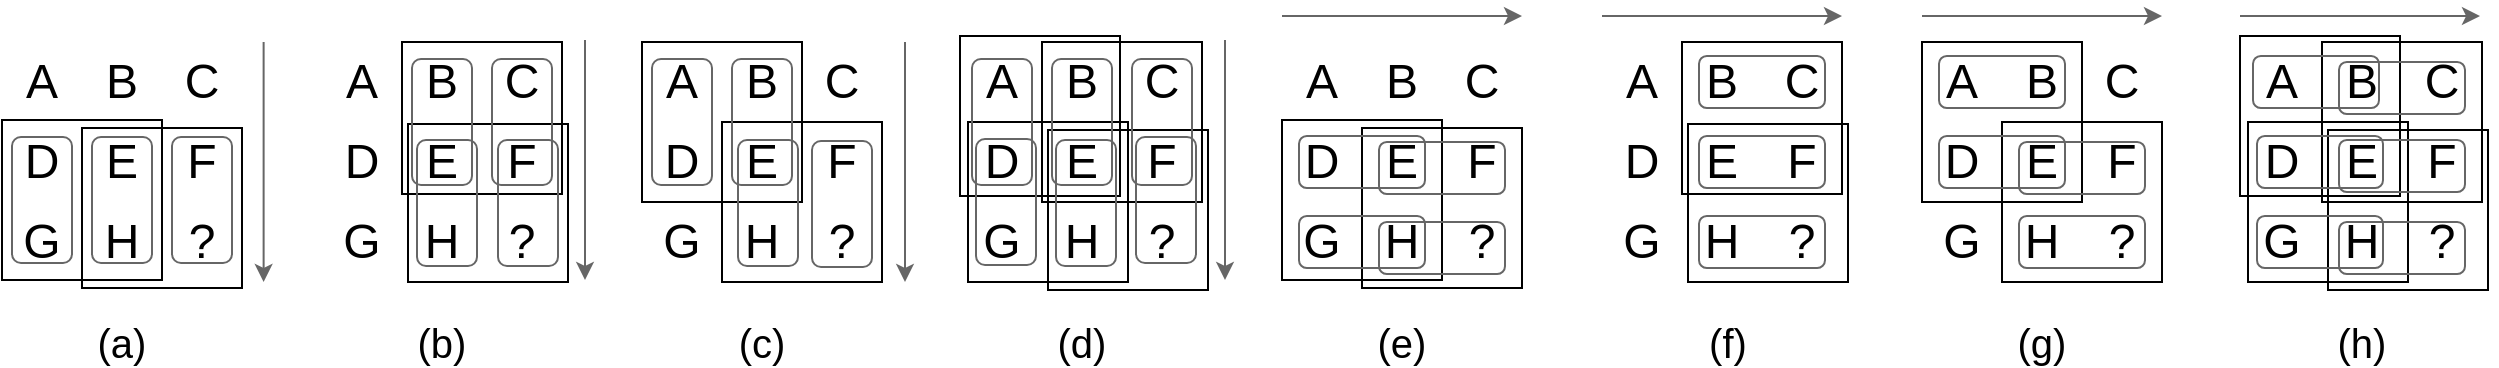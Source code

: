 <mxfile version="12.9.13" type="device"><diagram id="FIgk0ZukeviS5J1ctofV" name="Page-1"><mxGraphModel dx="904" dy="614" grid="1" gridSize="10" guides="1" tooltips="1" connect="1" arrows="1" fold="1" page="1" pageScale="1" pageWidth="827" pageHeight="1169" math="0" shadow="0"><root><mxCell id="0"/><mxCell id="1" parent="0"/><mxCell id="aXizeRaWZDngDxDu109b-54" value="" style="rounded=0;whiteSpace=wrap;html=1;fillColor=none;" parent="1" vertex="1"><mxGeometry x="200" y="283" width="80" height="80" as="geometry"/></mxCell><mxCell id="aXizeRaWZDngDxDu109b-53" value="" style="rounded=0;whiteSpace=wrap;html=1;fillColor=none;" parent="1" vertex="1"><mxGeometry x="160" y="279" width="80" height="80" as="geometry"/></mxCell><mxCell id="aXizeRaWZDngDxDu109b-122" value="" style="rounded=0;whiteSpace=wrap;html=1;fillColor=none;" parent="1" vertex="1"><mxGeometry x="840" y="283" width="80" height="80" as="geometry"/></mxCell><mxCell id="aXizeRaWZDngDxDu109b-121" value="" style="rounded=0;whiteSpace=wrap;html=1;fillColor=none;" parent="1" vertex="1"><mxGeometry x="800" y="279" width="80" height="80" as="geometry"/></mxCell><mxCell id="Hj9UycK8c0MInqdre70B-33" value="&lt;font style=&quot;font-size: 24px&quot;&gt;A&lt;/font&gt;" style="text;html=1;strokeColor=none;fillColor=none;align=center;verticalAlign=middle;whiteSpace=wrap;rounded=0;" parent="1" vertex="1"><mxGeometry x="160" y="240" width="40" height="40" as="geometry"/></mxCell><mxCell id="Hj9UycK8c0MInqdre70B-34" value="&lt;font style=&quot;font-size: 24px&quot;&gt;B&lt;/font&gt;" style="text;html=1;strokeColor=none;fillColor=none;align=center;verticalAlign=middle;whiteSpace=wrap;rounded=0;" parent="1" vertex="1"><mxGeometry x="200" y="240" width="40" height="40" as="geometry"/></mxCell><mxCell id="Hj9UycK8c0MInqdre70B-35" value="&lt;font style=&quot;font-size: 24px&quot;&gt;C&lt;/font&gt;" style="text;html=1;strokeColor=none;fillColor=none;align=center;verticalAlign=middle;whiteSpace=wrap;rounded=0;" parent="1" vertex="1"><mxGeometry x="240" y="240" width="40" height="40" as="geometry"/></mxCell><mxCell id="Hj9UycK8c0MInqdre70B-36" value="&lt;font style=&quot;font-size: 24px&quot;&gt;D&lt;/font&gt;" style="text;html=1;strokeColor=none;fillColor=none;align=center;verticalAlign=middle;whiteSpace=wrap;rounded=0;" parent="1" vertex="1"><mxGeometry x="160" y="280" width="40" height="40" as="geometry"/></mxCell><mxCell id="Hj9UycK8c0MInqdre70B-37" value="&lt;font style=&quot;font-size: 24px&quot;&gt;E&lt;/font&gt;" style="text;html=1;strokeColor=none;fillColor=none;align=center;verticalAlign=middle;whiteSpace=wrap;rounded=0;" parent="1" vertex="1"><mxGeometry x="200" y="280" width="40" height="40" as="geometry"/></mxCell><mxCell id="Hj9UycK8c0MInqdre70B-38" value="&lt;font style=&quot;font-size: 24px&quot;&gt;F&lt;/font&gt;" style="text;html=1;strokeColor=none;fillColor=none;align=center;verticalAlign=middle;whiteSpace=wrap;rounded=0;" parent="1" vertex="1"><mxGeometry x="240" y="280" width="40" height="40" as="geometry"/></mxCell><mxCell id="Hj9UycK8c0MInqdre70B-39" value="&lt;font style=&quot;font-size: 24px&quot;&gt;G&lt;/font&gt;" style="text;html=1;strokeColor=none;fillColor=none;align=center;verticalAlign=middle;whiteSpace=wrap;rounded=0;" parent="1" vertex="1"><mxGeometry x="160" y="320" width="40" height="40" as="geometry"/></mxCell><mxCell id="Hj9UycK8c0MInqdre70B-40" value="&lt;font style=&quot;font-size: 24px&quot;&gt;H&lt;/font&gt;" style="text;html=1;strokeColor=none;fillColor=none;align=center;verticalAlign=middle;whiteSpace=wrap;rounded=0;" parent="1" vertex="1"><mxGeometry x="200" y="320" width="40" height="40" as="geometry"/></mxCell><mxCell id="aXizeRaWZDngDxDu109b-1" value="&lt;font style=&quot;font-size: 24px&quot;&gt;?&lt;/font&gt;" style="text;html=1;strokeColor=none;fillColor=none;align=center;verticalAlign=middle;whiteSpace=wrap;rounded=0;" parent="1" vertex="1"><mxGeometry x="240" y="320" width="40" height="40" as="geometry"/></mxCell><mxCell id="aXizeRaWZDngDxDu109b-2" value="&lt;font style=&quot;font-size: 24px&quot;&gt;A&lt;/font&gt;" style="text;html=1;strokeColor=none;fillColor=none;align=center;verticalAlign=middle;whiteSpace=wrap;rounded=0;" parent="1" vertex="1"><mxGeometry x="320" y="240" width="40" height="40" as="geometry"/></mxCell><mxCell id="aXizeRaWZDngDxDu109b-3" value="&lt;font style=&quot;font-size: 24px&quot;&gt;B&lt;/font&gt;" style="text;html=1;strokeColor=none;fillColor=none;align=center;verticalAlign=middle;whiteSpace=wrap;rounded=0;" parent="1" vertex="1"><mxGeometry x="360" y="240" width="40" height="40" as="geometry"/></mxCell><mxCell id="aXizeRaWZDngDxDu109b-4" value="&lt;font style=&quot;font-size: 24px&quot;&gt;C&lt;/font&gt;" style="text;html=1;strokeColor=none;fillColor=none;align=center;verticalAlign=middle;whiteSpace=wrap;rounded=0;" parent="1" vertex="1"><mxGeometry x="400" y="240" width="40" height="40" as="geometry"/></mxCell><mxCell id="aXizeRaWZDngDxDu109b-5" value="&lt;font style=&quot;font-size: 24px&quot;&gt;D&lt;/font&gt;" style="text;html=1;strokeColor=none;fillColor=none;align=center;verticalAlign=middle;whiteSpace=wrap;rounded=0;" parent="1" vertex="1"><mxGeometry x="320" y="280" width="40" height="40" as="geometry"/></mxCell><mxCell id="aXizeRaWZDngDxDu109b-6" value="&lt;font style=&quot;font-size: 24px&quot;&gt;E&lt;/font&gt;" style="text;html=1;strokeColor=none;fillColor=none;align=center;verticalAlign=middle;whiteSpace=wrap;rounded=0;" parent="1" vertex="1"><mxGeometry x="360" y="280" width="40" height="40" as="geometry"/></mxCell><mxCell id="aXizeRaWZDngDxDu109b-7" value="&lt;font style=&quot;font-size: 24px&quot;&gt;F&lt;/font&gt;" style="text;html=1;strokeColor=none;fillColor=none;align=center;verticalAlign=middle;whiteSpace=wrap;rounded=0;" parent="1" vertex="1"><mxGeometry x="400" y="280" width="40" height="40" as="geometry"/></mxCell><mxCell id="aXizeRaWZDngDxDu109b-8" value="&lt;font style=&quot;font-size: 24px&quot;&gt;G&lt;/font&gt;" style="text;html=1;strokeColor=none;fillColor=none;align=center;verticalAlign=middle;whiteSpace=wrap;rounded=0;" parent="1" vertex="1"><mxGeometry x="320" y="320" width="40" height="40" as="geometry"/></mxCell><mxCell id="aXizeRaWZDngDxDu109b-9" value="&lt;font style=&quot;font-size: 24px&quot;&gt;H&lt;/font&gt;" style="text;html=1;strokeColor=none;fillColor=none;align=center;verticalAlign=middle;whiteSpace=wrap;rounded=0;" parent="1" vertex="1"><mxGeometry x="360" y="320" width="40" height="40" as="geometry"/></mxCell><mxCell id="aXizeRaWZDngDxDu109b-10" value="&lt;font style=&quot;font-size: 24px&quot;&gt;?&lt;/font&gt;" style="text;html=1;strokeColor=none;fillColor=none;align=center;verticalAlign=middle;whiteSpace=wrap;rounded=0;" parent="1" vertex="1"><mxGeometry x="400" y="320" width="40" height="40" as="geometry"/></mxCell><mxCell id="aXizeRaWZDngDxDu109b-11" value="&lt;font style=&quot;font-size: 24px&quot;&gt;A&lt;/font&gt;" style="text;html=1;strokeColor=none;fillColor=none;align=center;verticalAlign=middle;whiteSpace=wrap;rounded=0;" parent="1" vertex="1"><mxGeometry x="480" y="240" width="40" height="40" as="geometry"/></mxCell><mxCell id="aXizeRaWZDngDxDu109b-12" value="&lt;font style=&quot;font-size: 24px&quot;&gt;B&lt;/font&gt;" style="text;html=1;strokeColor=none;fillColor=none;align=center;verticalAlign=middle;whiteSpace=wrap;rounded=0;" parent="1" vertex="1"><mxGeometry x="520" y="240" width="40" height="40" as="geometry"/></mxCell><mxCell id="aXizeRaWZDngDxDu109b-13" value="&lt;font style=&quot;font-size: 24px&quot;&gt;C&lt;/font&gt;" style="text;html=1;strokeColor=none;fillColor=none;align=center;verticalAlign=middle;whiteSpace=wrap;rounded=0;" parent="1" vertex="1"><mxGeometry x="560" y="240" width="40" height="40" as="geometry"/></mxCell><mxCell id="aXizeRaWZDngDxDu109b-14" value="&lt;font style=&quot;font-size: 24px&quot;&gt;D&lt;/font&gt;" style="text;html=1;strokeColor=none;fillColor=none;align=center;verticalAlign=middle;whiteSpace=wrap;rounded=0;" parent="1" vertex="1"><mxGeometry x="480" y="280" width="40" height="40" as="geometry"/></mxCell><mxCell id="aXizeRaWZDngDxDu109b-15" value="&lt;font style=&quot;font-size: 24px&quot;&gt;E&lt;/font&gt;" style="text;html=1;strokeColor=none;fillColor=none;align=center;verticalAlign=middle;whiteSpace=wrap;rounded=0;" parent="1" vertex="1"><mxGeometry x="520" y="280" width="40" height="40" as="geometry"/></mxCell><mxCell id="aXizeRaWZDngDxDu109b-16" value="&lt;font style=&quot;font-size: 24px&quot;&gt;F&lt;/font&gt;" style="text;html=1;strokeColor=none;fillColor=none;align=center;verticalAlign=middle;whiteSpace=wrap;rounded=0;" parent="1" vertex="1"><mxGeometry x="560" y="280" width="40" height="40" as="geometry"/></mxCell><mxCell id="aXizeRaWZDngDxDu109b-17" value="&lt;font style=&quot;font-size: 24px&quot;&gt;G&lt;/font&gt;" style="text;html=1;strokeColor=none;fillColor=none;align=center;verticalAlign=middle;whiteSpace=wrap;rounded=0;" parent="1" vertex="1"><mxGeometry x="480" y="320" width="40" height="40" as="geometry"/></mxCell><mxCell id="aXizeRaWZDngDxDu109b-18" value="&lt;font style=&quot;font-size: 24px&quot;&gt;H&lt;/font&gt;" style="text;html=1;strokeColor=none;fillColor=none;align=center;verticalAlign=middle;whiteSpace=wrap;rounded=0;" parent="1" vertex="1"><mxGeometry x="520" y="320" width="40" height="40" as="geometry"/></mxCell><mxCell id="aXizeRaWZDngDxDu109b-19" value="&lt;font style=&quot;font-size: 24px&quot;&gt;?&lt;/font&gt;" style="text;html=1;strokeColor=none;fillColor=none;align=center;verticalAlign=middle;whiteSpace=wrap;rounded=0;" parent="1" vertex="1"><mxGeometry x="560" y="320" width="40" height="40" as="geometry"/></mxCell><mxCell id="aXizeRaWZDngDxDu109b-20" value="&lt;font style=&quot;font-size: 24px&quot;&gt;A&lt;/font&gt;" style="text;html=1;strokeColor=none;fillColor=none;align=center;verticalAlign=middle;whiteSpace=wrap;rounded=0;" parent="1" vertex="1"><mxGeometry x="640" y="240" width="40" height="40" as="geometry"/></mxCell><mxCell id="aXizeRaWZDngDxDu109b-21" value="&lt;font style=&quot;font-size: 24px&quot;&gt;B&lt;/font&gt;" style="text;html=1;strokeColor=none;fillColor=none;align=center;verticalAlign=middle;whiteSpace=wrap;rounded=0;" parent="1" vertex="1"><mxGeometry x="680" y="240" width="40" height="40" as="geometry"/></mxCell><mxCell id="aXizeRaWZDngDxDu109b-22" value="&lt;font style=&quot;font-size: 24px&quot;&gt;C&lt;/font&gt;" style="text;html=1;strokeColor=none;fillColor=none;align=center;verticalAlign=middle;whiteSpace=wrap;rounded=0;" parent="1" vertex="1"><mxGeometry x="720" y="240" width="40" height="40" as="geometry"/></mxCell><mxCell id="aXizeRaWZDngDxDu109b-23" value="&lt;font style=&quot;font-size: 24px&quot;&gt;D&lt;/font&gt;" style="text;html=1;strokeColor=none;fillColor=none;align=center;verticalAlign=middle;whiteSpace=wrap;rounded=0;" parent="1" vertex="1"><mxGeometry x="640" y="280" width="40" height="40" as="geometry"/></mxCell><mxCell id="aXizeRaWZDngDxDu109b-24" value="&lt;font style=&quot;font-size: 24px&quot;&gt;E&lt;/font&gt;" style="text;html=1;strokeColor=none;fillColor=none;align=center;verticalAlign=middle;whiteSpace=wrap;rounded=0;" parent="1" vertex="1"><mxGeometry x="680" y="280" width="40" height="40" as="geometry"/></mxCell><mxCell id="aXizeRaWZDngDxDu109b-25" value="&lt;font style=&quot;font-size: 24px&quot;&gt;F&lt;/font&gt;" style="text;html=1;strokeColor=none;fillColor=none;align=center;verticalAlign=middle;whiteSpace=wrap;rounded=0;" parent="1" vertex="1"><mxGeometry x="720" y="280" width="40" height="40" as="geometry"/></mxCell><mxCell id="aXizeRaWZDngDxDu109b-26" value="&lt;font style=&quot;font-size: 24px&quot;&gt;G&lt;/font&gt;" style="text;html=1;strokeColor=none;fillColor=none;align=center;verticalAlign=middle;whiteSpace=wrap;rounded=0;" parent="1" vertex="1"><mxGeometry x="640" y="320" width="40" height="40" as="geometry"/></mxCell><mxCell id="aXizeRaWZDngDxDu109b-27" value="&lt;font style=&quot;font-size: 24px&quot;&gt;H&lt;/font&gt;" style="text;html=1;strokeColor=none;fillColor=none;align=center;verticalAlign=middle;whiteSpace=wrap;rounded=0;" parent="1" vertex="1"><mxGeometry x="680" y="320" width="40" height="40" as="geometry"/></mxCell><mxCell id="aXizeRaWZDngDxDu109b-28" value="&lt;font style=&quot;font-size: 24px&quot;&gt;?&lt;/font&gt;" style="text;html=1;strokeColor=none;fillColor=none;align=center;verticalAlign=middle;whiteSpace=wrap;rounded=0;" parent="1" vertex="1"><mxGeometry x="720" y="320" width="40" height="40" as="geometry"/></mxCell><mxCell id="aXizeRaWZDngDxDu109b-39" value="" style="rounded=1;whiteSpace=wrap;html=1;fillColor=none;strokeColor=#666666;rotation=90;" parent="1" vertex="1"><mxGeometry x="188.5" y="304" width="63" height="30" as="geometry"/></mxCell><mxCell id="aXizeRaWZDngDxDu109b-40" value="" style="rounded=0;whiteSpace=wrap;html=1;fillColor=none;" parent="1" vertex="1"><mxGeometry x="639" y="237" width="80" height="80" as="geometry"/></mxCell><mxCell id="aXizeRaWZDngDxDu109b-41" value="" style="rounded=1;whiteSpace=wrap;html=1;fillColor=none;strokeColor=#666666;rotation=90;" parent="1" vertex="1"><mxGeometry x="148.5" y="304" width="63" height="30" as="geometry"/></mxCell><mxCell id="aXizeRaWZDngDxDu109b-42" value="" style="rounded=1;whiteSpace=wrap;html=1;fillColor=none;strokeColor=#666666;rotation=90;" parent="1" vertex="1"><mxGeometry x="228.5" y="304" width="63" height="30" as="geometry"/></mxCell><mxCell id="aXizeRaWZDngDxDu109b-43" value="" style="endArrow=classic;html=1;strokeColor=#666666;" parent="1" edge="1"><mxGeometry width="50" height="50" relative="1" as="geometry"><mxPoint x="290.81" y="240" as="sourcePoint"/><mxPoint x="290.81" y="360" as="targetPoint"/></mxGeometry></mxCell><mxCell id="aXizeRaWZDngDxDu109b-44" value="" style="rounded=0;whiteSpace=wrap;html=1;fillColor=none;" parent="1" vertex="1"><mxGeometry x="360" y="240" width="80" height="76" as="geometry"/></mxCell><mxCell id="aXizeRaWZDngDxDu109b-45" value="" style="rounded=0;whiteSpace=wrap;html=1;fillColor=none;" parent="1" vertex="1"><mxGeometry x="363" y="281" width="80" height="79" as="geometry"/></mxCell><mxCell id="aXizeRaWZDngDxDu109b-51" value="" style="rounded=1;whiteSpace=wrap;html=1;fillColor=none;strokeColor=#666666;rotation=90;" parent="1" vertex="1"><mxGeometry x="348.5" y="265" width="63" height="30" as="geometry"/></mxCell><mxCell id="aXizeRaWZDngDxDu109b-52" value="" style="rounded=1;whiteSpace=wrap;html=1;fillColor=none;strokeColor=#666666;rotation=90;" parent="1" vertex="1"><mxGeometry x="388.5" y="265" width="63" height="30" as="geometry"/></mxCell><mxCell id="aXizeRaWZDngDxDu109b-55" value="" style="rounded=1;whiteSpace=wrap;html=1;fillColor=none;strokeColor=#666666;rotation=90;" parent="1" vertex="1"><mxGeometry x="351" y="305.5" width="63" height="30" as="geometry"/></mxCell><mxCell id="aXizeRaWZDngDxDu109b-56" value="" style="rounded=1;whiteSpace=wrap;html=1;fillColor=none;strokeColor=#666666;rotation=90;" parent="1" vertex="1"><mxGeometry x="391.5" y="305.5" width="63" height="30" as="geometry"/></mxCell><mxCell id="aXizeRaWZDngDxDu109b-57" value="" style="rounded=0;whiteSpace=wrap;html=1;fillColor=none;" parent="1" vertex="1"><mxGeometry x="480" y="240" width="80" height="80" as="geometry"/></mxCell><mxCell id="aXizeRaWZDngDxDu109b-58" value="" style="rounded=0;whiteSpace=wrap;html=1;fillColor=none;" parent="1" vertex="1"><mxGeometry x="520" y="280" width="80" height="80" as="geometry"/></mxCell><mxCell id="aXizeRaWZDngDxDu109b-59" value="" style="rounded=1;whiteSpace=wrap;html=1;fillColor=none;strokeColor=#666666;rotation=90;" parent="1" vertex="1"><mxGeometry x="468.5" y="265" width="63" height="30" as="geometry"/></mxCell><mxCell id="aXizeRaWZDngDxDu109b-60" value="" style="rounded=1;whiteSpace=wrap;html=1;fillColor=none;strokeColor=#666666;rotation=90;" parent="1" vertex="1"><mxGeometry x="508.5" y="265" width="63" height="30" as="geometry"/></mxCell><mxCell id="aXizeRaWZDngDxDu109b-61" value="" style="rounded=1;whiteSpace=wrap;html=1;fillColor=none;strokeColor=#666666;rotation=90;" parent="1" vertex="1"><mxGeometry x="548.5" y="306" width="63" height="30" as="geometry"/></mxCell><mxCell id="aXizeRaWZDngDxDu109b-62" value="" style="rounded=1;whiteSpace=wrap;html=1;fillColor=none;strokeColor=#666666;rotation=90;" parent="1" vertex="1"><mxGeometry x="511.5" y="305.5" width="63" height="30" as="geometry"/></mxCell><mxCell id="aXizeRaWZDngDxDu109b-63" value="" style="endArrow=classic;html=1;strokeColor=#666666;" parent="1" edge="1"><mxGeometry width="50" height="50" relative="1" as="geometry"><mxPoint x="451.5" y="239" as="sourcePoint"/><mxPoint x="451.5" y="359" as="targetPoint"/></mxGeometry></mxCell><mxCell id="aXizeRaWZDngDxDu109b-64" value="" style="endArrow=classic;html=1;strokeColor=#666666;" parent="1" edge="1"><mxGeometry width="50" height="50" relative="1" as="geometry"><mxPoint x="611.5" y="240" as="sourcePoint"/><mxPoint x="611.5" y="360" as="targetPoint"/></mxGeometry></mxCell><mxCell id="aXizeRaWZDngDxDu109b-65" value="" style="rounded=0;whiteSpace=wrap;html=1;fillColor=none;" parent="1" vertex="1"><mxGeometry x="643" y="280" width="80" height="80" as="geometry"/></mxCell><mxCell id="aXizeRaWZDngDxDu109b-66" value="" style="rounded=0;whiteSpace=wrap;html=1;fillColor=none;" parent="1" vertex="1"><mxGeometry x="680" y="240" width="80" height="80" as="geometry"/></mxCell><mxCell id="aXizeRaWZDngDxDu109b-68" value="" style="rounded=0;whiteSpace=wrap;html=1;fillColor=none;" parent="1" vertex="1"><mxGeometry x="683" y="284" width="80" height="80" as="geometry"/></mxCell><mxCell id="aXizeRaWZDngDxDu109b-69" value="" style="rounded=1;whiteSpace=wrap;html=1;fillColor=none;strokeColor=#666666;rotation=90;" parent="1" vertex="1"><mxGeometry x="670.5" y="305.5" width="63" height="30" as="geometry"/></mxCell><mxCell id="aXizeRaWZDngDxDu109b-70" value="" style="rounded=1;whiteSpace=wrap;html=1;fillColor=none;strokeColor=#666666;rotation=90;" parent="1" vertex="1"><mxGeometry x="668.5" y="265" width="63" height="30" as="geometry"/></mxCell><mxCell id="aXizeRaWZDngDxDu109b-71" value="" style="rounded=1;whiteSpace=wrap;html=1;fillColor=none;strokeColor=#666666;rotation=90;" parent="1" vertex="1"><mxGeometry x="628.5" y="265" width="63" height="30" as="geometry"/></mxCell><mxCell id="aXizeRaWZDngDxDu109b-72" value="" style="rounded=1;whiteSpace=wrap;html=1;fillColor=none;strokeColor=#666666;rotation=90;" parent="1" vertex="1"><mxGeometry x="708.5" y="265" width="63" height="30" as="geometry"/></mxCell><mxCell id="aXizeRaWZDngDxDu109b-73" value="" style="rounded=1;whiteSpace=wrap;html=1;fillColor=none;strokeColor=#666666;rotation=90;" parent="1" vertex="1"><mxGeometry x="630.5" y="305" width="63" height="30" as="geometry"/></mxCell><mxCell id="aXizeRaWZDngDxDu109b-74" value="" style="rounded=1;whiteSpace=wrap;html=1;fillColor=none;strokeColor=#666666;rotation=90;" parent="1" vertex="1"><mxGeometry x="710.5" y="304" width="63" height="30" as="geometry"/></mxCell><mxCell id="aXizeRaWZDngDxDu109b-75" value="" style="endArrow=classic;html=1;strokeColor=#666666;" parent="1" edge="1"><mxGeometry width="50" height="50" relative="1" as="geometry"><mxPoint x="771.5" y="239" as="sourcePoint"/><mxPoint x="771.5" y="359" as="targetPoint"/></mxGeometry></mxCell><mxCell id="aXizeRaWZDngDxDu109b-76" value="&lt;font style=&quot;font-size: 24px&quot;&gt;A&lt;/font&gt;" style="text;html=1;strokeColor=none;fillColor=none;align=center;verticalAlign=middle;whiteSpace=wrap;rounded=0;" parent="1" vertex="1"><mxGeometry x="800" y="240" width="40" height="40" as="geometry"/></mxCell><mxCell id="aXizeRaWZDngDxDu109b-77" value="&lt;font style=&quot;font-size: 24px&quot;&gt;B&lt;/font&gt;" style="text;html=1;strokeColor=none;fillColor=none;align=center;verticalAlign=middle;whiteSpace=wrap;rounded=0;" parent="1" vertex="1"><mxGeometry x="840" y="240" width="40" height="40" as="geometry"/></mxCell><mxCell id="aXizeRaWZDngDxDu109b-78" value="&lt;font style=&quot;font-size: 24px&quot;&gt;C&lt;/font&gt;" style="text;html=1;strokeColor=none;fillColor=none;align=center;verticalAlign=middle;whiteSpace=wrap;rounded=0;" parent="1" vertex="1"><mxGeometry x="880" y="240" width="40" height="40" as="geometry"/></mxCell><mxCell id="aXizeRaWZDngDxDu109b-79" value="&lt;font style=&quot;font-size: 24px&quot;&gt;D&lt;/font&gt;" style="text;html=1;strokeColor=none;fillColor=none;align=center;verticalAlign=middle;whiteSpace=wrap;rounded=0;" parent="1" vertex="1"><mxGeometry x="800" y="280" width="40" height="40" as="geometry"/></mxCell><mxCell id="aXizeRaWZDngDxDu109b-80" value="&lt;font style=&quot;font-size: 24px&quot;&gt;E&lt;/font&gt;" style="text;html=1;strokeColor=none;fillColor=none;align=center;verticalAlign=middle;whiteSpace=wrap;rounded=0;" parent="1" vertex="1"><mxGeometry x="840" y="280" width="40" height="40" as="geometry"/></mxCell><mxCell id="aXizeRaWZDngDxDu109b-81" value="&lt;font style=&quot;font-size: 24px&quot;&gt;F&lt;/font&gt;" style="text;html=1;strokeColor=none;fillColor=none;align=center;verticalAlign=middle;whiteSpace=wrap;rounded=0;" parent="1" vertex="1"><mxGeometry x="880" y="280" width="40" height="40" as="geometry"/></mxCell><mxCell id="aXizeRaWZDngDxDu109b-82" value="&lt;font style=&quot;font-size: 24px&quot;&gt;G&lt;/font&gt;" style="text;html=1;strokeColor=none;fillColor=none;align=center;verticalAlign=middle;whiteSpace=wrap;rounded=0;" parent="1" vertex="1"><mxGeometry x="800" y="320" width="40" height="40" as="geometry"/></mxCell><mxCell id="aXizeRaWZDngDxDu109b-83" value="&lt;font style=&quot;font-size: 24px&quot;&gt;H&lt;/font&gt;" style="text;html=1;strokeColor=none;fillColor=none;align=center;verticalAlign=middle;whiteSpace=wrap;rounded=0;" parent="1" vertex="1"><mxGeometry x="840" y="320" width="40" height="40" as="geometry"/></mxCell><mxCell id="aXizeRaWZDngDxDu109b-84" value="&lt;font style=&quot;font-size: 24px&quot;&gt;?&lt;/font&gt;" style="text;html=1;strokeColor=none;fillColor=none;align=center;verticalAlign=middle;whiteSpace=wrap;rounded=0;" parent="1" vertex="1"><mxGeometry x="880" y="320" width="40" height="40" as="geometry"/></mxCell><mxCell id="aXizeRaWZDngDxDu109b-85" value="&lt;font style=&quot;font-size: 24px&quot;&gt;A&lt;/font&gt;" style="text;html=1;strokeColor=none;fillColor=none;align=center;verticalAlign=middle;whiteSpace=wrap;rounded=0;" parent="1" vertex="1"><mxGeometry x="960" y="240" width="40" height="40" as="geometry"/></mxCell><mxCell id="aXizeRaWZDngDxDu109b-86" value="&lt;font style=&quot;font-size: 24px&quot;&gt;B&lt;/font&gt;" style="text;html=1;strokeColor=none;fillColor=none;align=center;verticalAlign=middle;whiteSpace=wrap;rounded=0;" parent="1" vertex="1"><mxGeometry x="1000" y="240" width="40" height="40" as="geometry"/></mxCell><mxCell id="aXizeRaWZDngDxDu109b-87" value="&lt;font style=&quot;font-size: 24px&quot;&gt;C&lt;/font&gt;" style="text;html=1;strokeColor=none;fillColor=none;align=center;verticalAlign=middle;whiteSpace=wrap;rounded=0;" parent="1" vertex="1"><mxGeometry x="1040" y="240" width="40" height="40" as="geometry"/></mxCell><mxCell id="aXizeRaWZDngDxDu109b-88" value="&lt;font style=&quot;font-size: 24px&quot;&gt;D&lt;/font&gt;" style="text;html=1;strokeColor=none;fillColor=none;align=center;verticalAlign=middle;whiteSpace=wrap;rounded=0;" parent="1" vertex="1"><mxGeometry x="960" y="280" width="40" height="40" as="geometry"/></mxCell><mxCell id="aXizeRaWZDngDxDu109b-89" value="&lt;font style=&quot;font-size: 24px&quot;&gt;E&lt;/font&gt;" style="text;html=1;strokeColor=none;fillColor=none;align=center;verticalAlign=middle;whiteSpace=wrap;rounded=0;" parent="1" vertex="1"><mxGeometry x="1000" y="280" width="40" height="40" as="geometry"/></mxCell><mxCell id="aXizeRaWZDngDxDu109b-90" value="&lt;font style=&quot;font-size: 24px&quot;&gt;F&lt;/font&gt;" style="text;html=1;strokeColor=none;fillColor=none;align=center;verticalAlign=middle;whiteSpace=wrap;rounded=0;" parent="1" vertex="1"><mxGeometry x="1040" y="280" width="40" height="40" as="geometry"/></mxCell><mxCell id="aXizeRaWZDngDxDu109b-91" value="&lt;font style=&quot;font-size: 24px&quot;&gt;G&lt;/font&gt;" style="text;html=1;strokeColor=none;fillColor=none;align=center;verticalAlign=middle;whiteSpace=wrap;rounded=0;" parent="1" vertex="1"><mxGeometry x="960" y="320" width="40" height="40" as="geometry"/></mxCell><mxCell id="aXizeRaWZDngDxDu109b-92" value="&lt;font style=&quot;font-size: 24px&quot;&gt;H&lt;/font&gt;" style="text;html=1;strokeColor=none;fillColor=none;align=center;verticalAlign=middle;whiteSpace=wrap;rounded=0;" parent="1" vertex="1"><mxGeometry x="1000" y="320" width="40" height="40" as="geometry"/></mxCell><mxCell id="aXizeRaWZDngDxDu109b-93" value="&lt;font style=&quot;font-size: 24px&quot;&gt;?&lt;/font&gt;" style="text;html=1;strokeColor=none;fillColor=none;align=center;verticalAlign=middle;whiteSpace=wrap;rounded=0;" parent="1" vertex="1"><mxGeometry x="1040" y="320" width="40" height="40" as="geometry"/></mxCell><mxCell id="aXizeRaWZDngDxDu109b-94" value="&lt;font style=&quot;font-size: 24px&quot;&gt;A&lt;/font&gt;" style="text;html=1;strokeColor=none;fillColor=none;align=center;verticalAlign=middle;whiteSpace=wrap;rounded=0;" parent="1" vertex="1"><mxGeometry x="1120" y="240" width="40" height="40" as="geometry"/></mxCell><mxCell id="aXizeRaWZDngDxDu109b-95" value="&lt;font style=&quot;font-size: 24px&quot;&gt;B&lt;/font&gt;" style="text;html=1;strokeColor=none;fillColor=none;align=center;verticalAlign=middle;whiteSpace=wrap;rounded=0;" parent="1" vertex="1"><mxGeometry x="1160" y="240" width="40" height="40" as="geometry"/></mxCell><mxCell id="aXizeRaWZDngDxDu109b-96" value="&lt;font style=&quot;font-size: 24px&quot;&gt;C&lt;/font&gt;" style="text;html=1;strokeColor=none;fillColor=none;align=center;verticalAlign=middle;whiteSpace=wrap;rounded=0;" parent="1" vertex="1"><mxGeometry x="1200" y="240" width="40" height="40" as="geometry"/></mxCell><mxCell id="aXizeRaWZDngDxDu109b-97" value="&lt;font style=&quot;font-size: 24px&quot;&gt;D&lt;/font&gt;" style="text;html=1;strokeColor=none;fillColor=none;align=center;verticalAlign=middle;whiteSpace=wrap;rounded=0;" parent="1" vertex="1"><mxGeometry x="1120" y="280" width="40" height="40" as="geometry"/></mxCell><mxCell id="aXizeRaWZDngDxDu109b-98" value="&lt;font style=&quot;font-size: 24px&quot;&gt;E&lt;/font&gt;" style="text;html=1;strokeColor=none;fillColor=none;align=center;verticalAlign=middle;whiteSpace=wrap;rounded=0;" parent="1" vertex="1"><mxGeometry x="1160" y="280" width="40" height="40" as="geometry"/></mxCell><mxCell id="aXizeRaWZDngDxDu109b-99" value="&lt;font style=&quot;font-size: 24px&quot;&gt;F&lt;/font&gt;" style="text;html=1;strokeColor=none;fillColor=none;align=center;verticalAlign=middle;whiteSpace=wrap;rounded=0;" parent="1" vertex="1"><mxGeometry x="1200" y="280" width="40" height="40" as="geometry"/></mxCell><mxCell id="aXizeRaWZDngDxDu109b-100" value="&lt;font style=&quot;font-size: 24px&quot;&gt;G&lt;/font&gt;" style="text;html=1;strokeColor=none;fillColor=none;align=center;verticalAlign=middle;whiteSpace=wrap;rounded=0;" parent="1" vertex="1"><mxGeometry x="1120" y="320" width="40" height="40" as="geometry"/></mxCell><mxCell id="aXizeRaWZDngDxDu109b-101" value="&lt;font style=&quot;font-size: 24px&quot;&gt;H&lt;/font&gt;" style="text;html=1;strokeColor=none;fillColor=none;align=center;verticalAlign=middle;whiteSpace=wrap;rounded=0;" parent="1" vertex="1"><mxGeometry x="1160" y="320" width="40" height="40" as="geometry"/></mxCell><mxCell id="aXizeRaWZDngDxDu109b-102" value="&lt;font style=&quot;font-size: 24px&quot;&gt;?&lt;/font&gt;" style="text;html=1;strokeColor=none;fillColor=none;align=center;verticalAlign=middle;whiteSpace=wrap;rounded=0;" parent="1" vertex="1"><mxGeometry x="1200" y="320" width="40" height="40" as="geometry"/></mxCell><mxCell id="aXizeRaWZDngDxDu109b-103" value="&lt;font style=&quot;font-size: 24px&quot;&gt;A&lt;/font&gt;" style="text;html=1;strokeColor=none;fillColor=none;align=center;verticalAlign=middle;whiteSpace=wrap;rounded=0;" parent="1" vertex="1"><mxGeometry x="1280" y="240" width="40" height="40" as="geometry"/></mxCell><mxCell id="aXizeRaWZDngDxDu109b-104" value="&lt;font style=&quot;font-size: 24px&quot;&gt;B&lt;/font&gt;" style="text;html=1;strokeColor=none;fillColor=none;align=center;verticalAlign=middle;whiteSpace=wrap;rounded=0;" parent="1" vertex="1"><mxGeometry x="1320" y="240" width="40" height="40" as="geometry"/></mxCell><mxCell id="aXizeRaWZDngDxDu109b-105" value="&lt;font style=&quot;font-size: 24px&quot;&gt;C&lt;/font&gt;" style="text;html=1;strokeColor=none;fillColor=none;align=center;verticalAlign=middle;whiteSpace=wrap;rounded=0;" parent="1" vertex="1"><mxGeometry x="1360" y="240" width="40" height="40" as="geometry"/></mxCell><mxCell id="aXizeRaWZDngDxDu109b-106" value="&lt;font style=&quot;font-size: 24px&quot;&gt;D&lt;/font&gt;" style="text;html=1;strokeColor=none;fillColor=none;align=center;verticalAlign=middle;whiteSpace=wrap;rounded=0;" parent="1" vertex="1"><mxGeometry x="1280" y="280" width="40" height="40" as="geometry"/></mxCell><mxCell id="aXizeRaWZDngDxDu109b-107" value="&lt;font style=&quot;font-size: 24px&quot;&gt;E&lt;/font&gt;" style="text;html=1;strokeColor=none;fillColor=none;align=center;verticalAlign=middle;whiteSpace=wrap;rounded=0;" parent="1" vertex="1"><mxGeometry x="1320" y="280" width="40" height="40" as="geometry"/></mxCell><mxCell id="aXizeRaWZDngDxDu109b-108" value="&lt;font style=&quot;font-size: 24px&quot;&gt;F&lt;/font&gt;" style="text;html=1;strokeColor=none;fillColor=none;align=center;verticalAlign=middle;whiteSpace=wrap;rounded=0;" parent="1" vertex="1"><mxGeometry x="1360" y="280" width="40" height="40" as="geometry"/></mxCell><mxCell id="aXizeRaWZDngDxDu109b-109" value="&lt;font style=&quot;font-size: 24px&quot;&gt;G&lt;/font&gt;" style="text;html=1;strokeColor=none;fillColor=none;align=center;verticalAlign=middle;whiteSpace=wrap;rounded=0;" parent="1" vertex="1"><mxGeometry x="1280" y="320" width="40" height="40" as="geometry"/></mxCell><mxCell id="aXizeRaWZDngDxDu109b-110" value="&lt;font style=&quot;font-size: 24px&quot;&gt;H&lt;/font&gt;" style="text;html=1;strokeColor=none;fillColor=none;align=center;verticalAlign=middle;whiteSpace=wrap;rounded=0;" parent="1" vertex="1"><mxGeometry x="1320" y="320" width="40" height="40" as="geometry"/></mxCell><mxCell id="aXizeRaWZDngDxDu109b-111" value="&lt;font style=&quot;font-size: 24px&quot;&gt;?&lt;/font&gt;" style="text;html=1;strokeColor=none;fillColor=none;align=center;verticalAlign=middle;whiteSpace=wrap;rounded=0;" parent="1" vertex="1"><mxGeometry x="1360" y="320" width="40" height="40" as="geometry"/></mxCell><mxCell id="aXizeRaWZDngDxDu109b-113" value="" style="rounded=0;whiteSpace=wrap;html=1;fillColor=none;" parent="1" vertex="1"><mxGeometry x="1279" y="237" width="80" height="80" as="geometry"/></mxCell><mxCell id="aXizeRaWZDngDxDu109b-116" value="" style="endArrow=classic;html=1;strokeColor=#666666;" parent="1" edge="1"><mxGeometry width="50" height="50" relative="1" as="geometry"><mxPoint x="800" y="227" as="sourcePoint"/><mxPoint x="920" y="227" as="targetPoint"/></mxGeometry></mxCell><mxCell id="aXizeRaWZDngDxDu109b-117" value="" style="rounded=0;whiteSpace=wrap;html=1;fillColor=none;" parent="1" vertex="1"><mxGeometry x="1000" y="240" width="80" height="76" as="geometry"/></mxCell><mxCell id="aXizeRaWZDngDxDu109b-118" value="" style="rounded=0;whiteSpace=wrap;html=1;fillColor=none;" parent="1" vertex="1"><mxGeometry x="1003" y="281" width="80" height="79" as="geometry"/></mxCell><mxCell id="aXizeRaWZDngDxDu109b-125" value="" style="rounded=0;whiteSpace=wrap;html=1;fillColor=none;" parent="1" vertex="1"><mxGeometry x="1120" y="240" width="80" height="80" as="geometry"/></mxCell><mxCell id="aXizeRaWZDngDxDu109b-126" value="" style="rounded=0;whiteSpace=wrap;html=1;fillColor=none;" parent="1" vertex="1"><mxGeometry x="1160" y="280" width="80" height="80" as="geometry"/></mxCell><mxCell id="aXizeRaWZDngDxDu109b-133" value="" style="rounded=0;whiteSpace=wrap;html=1;fillColor=none;" parent="1" vertex="1"><mxGeometry x="1283" y="280" width="80" height="80" as="geometry"/></mxCell><mxCell id="aXizeRaWZDngDxDu109b-134" value="" style="rounded=0;whiteSpace=wrap;html=1;fillColor=none;" parent="1" vertex="1"><mxGeometry x="1320" y="240" width="80" height="80" as="geometry"/></mxCell><mxCell id="aXizeRaWZDngDxDu109b-135" value="" style="rounded=0;whiteSpace=wrap;html=1;fillColor=none;" parent="1" vertex="1"><mxGeometry x="1323" y="284" width="80" height="80" as="geometry"/></mxCell><mxCell id="aXizeRaWZDngDxDu109b-143" value="" style="endArrow=classic;html=1;strokeColor=#666666;" parent="1" edge="1"><mxGeometry width="50" height="50" relative="1" as="geometry"><mxPoint x="960" y="227" as="sourcePoint"/><mxPoint x="1080" y="227" as="targetPoint"/></mxGeometry></mxCell><mxCell id="aXizeRaWZDngDxDu109b-144" value="" style="endArrow=classic;html=1;strokeColor=#666666;" parent="1" edge="1"><mxGeometry width="50" height="50" relative="1" as="geometry"><mxPoint x="1120" y="227" as="sourcePoint"/><mxPoint x="1240" y="227" as="targetPoint"/></mxGeometry></mxCell><mxCell id="aXizeRaWZDngDxDu109b-145" value="" style="endArrow=classic;html=1;strokeColor=#666666;" parent="1" edge="1"><mxGeometry width="50" height="50" relative="1" as="geometry"><mxPoint x="1279" y="227" as="sourcePoint"/><mxPoint x="1399" y="227" as="targetPoint"/></mxGeometry></mxCell><mxCell id="aXizeRaWZDngDxDu109b-149" value="" style="rounded=1;whiteSpace=wrap;html=1;fillColor=none;strokeColor=#666666;rotation=0;" parent="1" vertex="1"><mxGeometry x="808.5" y="287" width="63" height="26" as="geometry"/></mxCell><mxCell id="aXizeRaWZDngDxDu109b-150" value="" style="rounded=1;whiteSpace=wrap;html=1;fillColor=none;strokeColor=#666666;rotation=0;" parent="1" vertex="1"><mxGeometry x="848.5" y="290" width="63" height="26" as="geometry"/></mxCell><mxCell id="aXizeRaWZDngDxDu109b-151" value="" style="rounded=1;whiteSpace=wrap;html=1;fillColor=none;strokeColor=#666666;rotation=0;" parent="1" vertex="1"><mxGeometry x="808.5" y="327" width="63" height="26" as="geometry"/></mxCell><mxCell id="aXizeRaWZDngDxDu109b-152" value="" style="rounded=1;whiteSpace=wrap;html=1;fillColor=none;strokeColor=#666666;rotation=0;" parent="1" vertex="1"><mxGeometry x="848.5" y="330" width="63" height="26" as="geometry"/></mxCell><mxCell id="aXizeRaWZDngDxDu109b-153" value="" style="rounded=1;whiteSpace=wrap;html=1;fillColor=none;strokeColor=#666666;rotation=0;" parent="1" vertex="1"><mxGeometry x="1008.5" y="247" width="63" height="26" as="geometry"/></mxCell><mxCell id="aXizeRaWZDngDxDu109b-154" value="" style="rounded=1;whiteSpace=wrap;html=1;fillColor=none;strokeColor=#666666;rotation=0;" parent="1" vertex="1"><mxGeometry x="1008.5" y="287" width="63" height="26" as="geometry"/></mxCell><mxCell id="aXizeRaWZDngDxDu109b-155" value="" style="rounded=1;whiteSpace=wrap;html=1;fillColor=none;strokeColor=#666666;rotation=0;" parent="1" vertex="1"><mxGeometry x="1008.5" y="327" width="63" height="26" as="geometry"/></mxCell><mxCell id="aXizeRaWZDngDxDu109b-156" value="" style="rounded=1;whiteSpace=wrap;html=1;fillColor=none;strokeColor=#666666;rotation=0;" parent="1" vertex="1"><mxGeometry x="1128.5" y="247" width="63" height="26" as="geometry"/></mxCell><mxCell id="aXizeRaWZDngDxDu109b-157" value="" style="rounded=1;whiteSpace=wrap;html=1;fillColor=none;strokeColor=#666666;rotation=0;" parent="1" vertex="1"><mxGeometry x="1128.5" y="287" width="63" height="26" as="geometry"/></mxCell><mxCell id="aXizeRaWZDngDxDu109b-158" value="" style="rounded=1;whiteSpace=wrap;html=1;fillColor=none;strokeColor=#666666;rotation=0;" parent="1" vertex="1"><mxGeometry x="1168.5" y="290" width="63" height="26" as="geometry"/></mxCell><mxCell id="aXizeRaWZDngDxDu109b-159" value="" style="rounded=1;whiteSpace=wrap;html=1;fillColor=none;strokeColor=#666666;rotation=0;" parent="1" vertex="1"><mxGeometry x="1168.5" y="327" width="63" height="26" as="geometry"/></mxCell><mxCell id="aXizeRaWZDngDxDu109b-160" value="" style="rounded=1;whiteSpace=wrap;html=1;fillColor=none;strokeColor=#666666;rotation=0;" parent="1" vertex="1"><mxGeometry x="1287.5" y="287" width="63" height="26" as="geometry"/></mxCell><mxCell id="aXizeRaWZDngDxDu109b-161" value="" style="rounded=1;whiteSpace=wrap;html=1;fillColor=none;strokeColor=#666666;rotation=0;" parent="1" vertex="1"><mxGeometry x="1328.5" y="289" width="63" height="26" as="geometry"/></mxCell><mxCell id="aXizeRaWZDngDxDu109b-162" value="" style="rounded=1;whiteSpace=wrap;html=1;fillColor=none;strokeColor=#666666;rotation=0;" parent="1" vertex="1"><mxGeometry x="1285.5" y="247" width="63" height="26" as="geometry"/></mxCell><mxCell id="aXizeRaWZDngDxDu109b-163" value="" style="rounded=1;whiteSpace=wrap;html=1;fillColor=none;strokeColor=#666666;rotation=0;" parent="1" vertex="1"><mxGeometry x="1328.5" y="250" width="63" height="26" as="geometry"/></mxCell><mxCell id="aXizeRaWZDngDxDu109b-164" value="" style="rounded=1;whiteSpace=wrap;html=1;fillColor=none;strokeColor=#666666;rotation=0;" parent="1" vertex="1"><mxGeometry x="1287.5" y="327" width="63" height="26" as="geometry"/></mxCell><mxCell id="aXizeRaWZDngDxDu109b-165" value="" style="rounded=1;whiteSpace=wrap;html=1;fillColor=none;strokeColor=#666666;rotation=0;" parent="1" vertex="1"><mxGeometry x="1328.5" y="330" width="63" height="26" as="geometry"/></mxCell><mxCell id="FmnLkDDe3ycUP5HWYXK8-1" value="&lt;font style=&quot;font-size: 20px&quot;&gt;(a)&lt;/font&gt;" style="text;html=1;strokeColor=none;fillColor=none;align=center;verticalAlign=middle;whiteSpace=wrap;rounded=0;" vertex="1" parent="1"><mxGeometry x="160" y="380" width="120" height="20" as="geometry"/></mxCell><mxCell id="FmnLkDDe3ycUP5HWYXK8-2" value="&lt;font style=&quot;font-size: 20px&quot;&gt;(b)&lt;/font&gt;" style="text;html=1;strokeColor=none;fillColor=none;align=center;verticalAlign=middle;whiteSpace=wrap;rounded=0;" vertex="1" parent="1"><mxGeometry x="320" y="380" width="120" height="20" as="geometry"/></mxCell><mxCell id="FmnLkDDe3ycUP5HWYXK8-3" value="&lt;font style=&quot;font-size: 20px&quot;&gt;(c)&lt;/font&gt;" style="text;html=1;strokeColor=none;fillColor=none;align=center;verticalAlign=middle;whiteSpace=wrap;rounded=0;" vertex="1" parent="1"><mxGeometry x="480" y="380" width="120" height="20" as="geometry"/></mxCell><mxCell id="FmnLkDDe3ycUP5HWYXK8-4" value="&lt;font style=&quot;font-size: 20px&quot;&gt;(d)&lt;/font&gt;" style="text;html=1;strokeColor=none;fillColor=none;align=center;verticalAlign=middle;whiteSpace=wrap;rounded=0;" vertex="1" parent="1"><mxGeometry x="640" y="380" width="120" height="20" as="geometry"/></mxCell><mxCell id="FmnLkDDe3ycUP5HWYXK8-5" value="&lt;font style=&quot;font-size: 20px&quot;&gt;(e)&lt;/font&gt;" style="text;html=1;strokeColor=none;fillColor=none;align=center;verticalAlign=middle;whiteSpace=wrap;rounded=0;" vertex="1" parent="1"><mxGeometry x="800" y="380" width="120" height="20" as="geometry"/></mxCell><mxCell id="FmnLkDDe3ycUP5HWYXK8-6" value="&lt;font style=&quot;font-size: 20px&quot;&gt;(f)&lt;/font&gt;" style="text;html=1;strokeColor=none;fillColor=none;align=center;verticalAlign=middle;whiteSpace=wrap;rounded=0;" vertex="1" parent="1"><mxGeometry x="963" y="380" width="120" height="20" as="geometry"/></mxCell><mxCell id="FmnLkDDe3ycUP5HWYXK8-7" value="&lt;font style=&quot;font-size: 20px&quot;&gt;(g)&lt;/font&gt;" style="text;html=1;strokeColor=none;fillColor=none;align=center;verticalAlign=middle;whiteSpace=wrap;rounded=0;" vertex="1" parent="1"><mxGeometry x="1120" y="380" width="120" height="20" as="geometry"/></mxCell><mxCell id="FmnLkDDe3ycUP5HWYXK8-8" value="&lt;font style=&quot;font-size: 20px&quot;&gt;(h)&lt;/font&gt;" style="text;html=1;strokeColor=none;fillColor=none;align=center;verticalAlign=middle;whiteSpace=wrap;rounded=0;" vertex="1" parent="1"><mxGeometry x="1280" y="380" width="120" height="20" as="geometry"/></mxCell></root></mxGraphModel></diagram></mxfile>